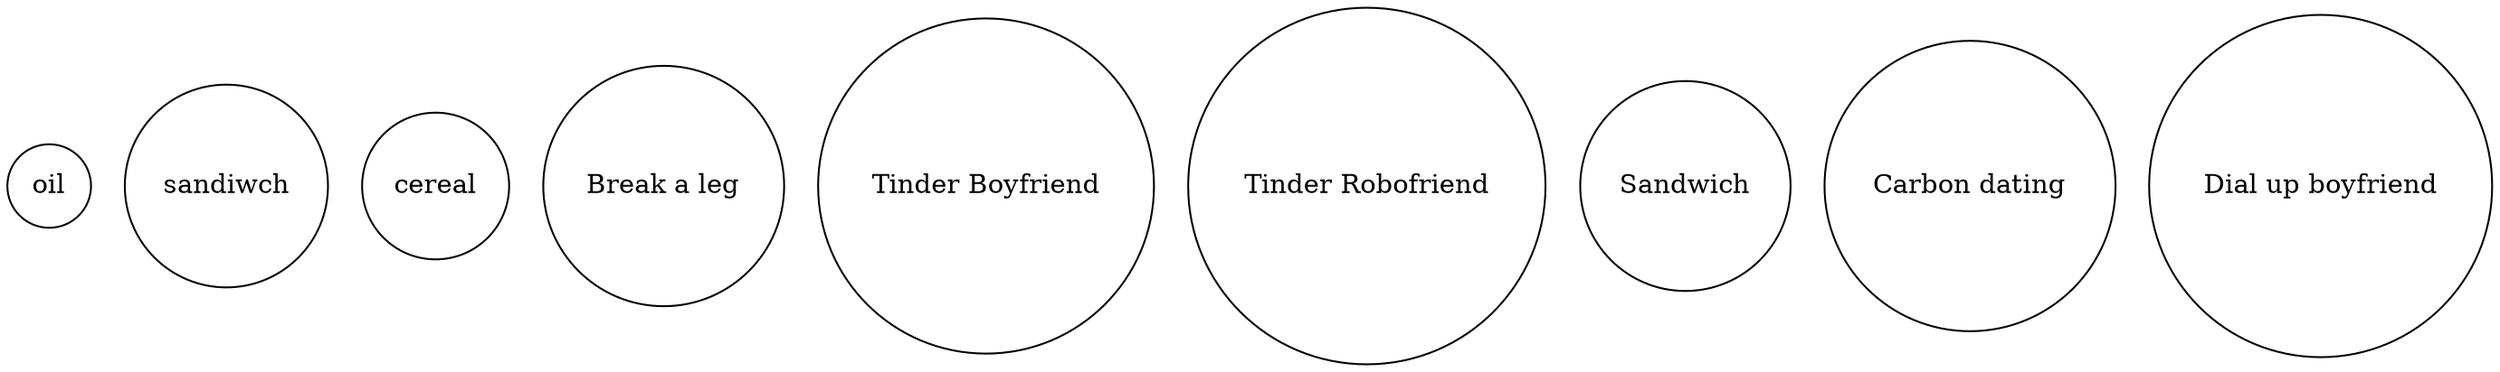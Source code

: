 digraph "Unconnected Jokes" {
	node [shape=circle]
	oil
	sandiwch
	cereal
	"Break a leg"
	"Break a leg"
	"Tinder Boyfriend"
	"Tinder Robofriend"
	Sandwich
	"Carbon dating"
	"Dial up boyfriend"
	"Dial up boyfriend"
}
